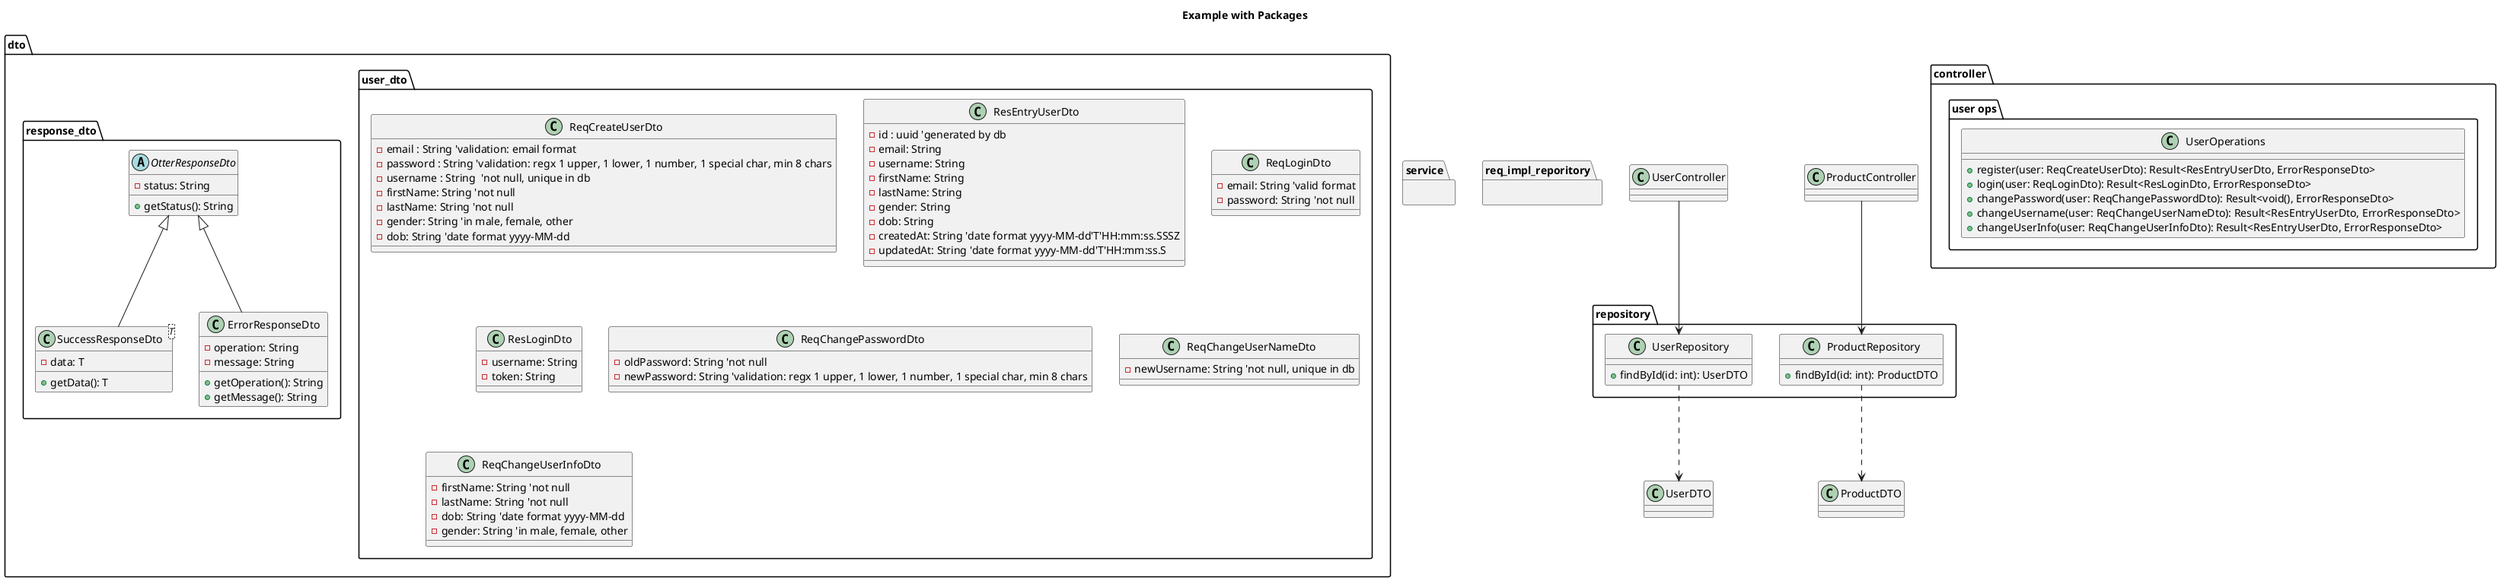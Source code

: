 @startuml "sea-salt-uml"
title Example with Packages

package "dto" {
    package "user_dto" {

        class ReqCreateUserDto{
            - email : String 'validation: email format
            - password : String 'validation: regx 1 upper, 1 lower, 1 number, 1 special char, min 8 chars 
            - username : String  'not null, unique in db
            - firstName: String 'not null
            - lastName: String 'not null
            - gender: String 'in male, female, other
            - dob: String 'date format yyyy-MM-dd
        }

        class ResEntryUserDto{
            - id : uuid 'generated by db
            - email: String
            - username: String
            - firstName: String
            - lastName: String
            - gender: String
            - dob: String
            - createdAt: String 'date format yyyy-MM-dd'T'HH:mm:ss.SSSZ
            - updatedAt: String 'date format yyyy-MM-dd'T'HH:mm:ss.S
        }

        class ReqLoginDto{
            - email: String 'valid format
            - password: String 'not null
        }

        class ResLoginDto{
            - username: String
            - token: String
        }

        class ReqChangePasswordDto{
            - oldPassword: String 'not null
            - newPassword: String 'validation: regx 1 upper, 1 lower, 1 number, 1 special char, min 8 chars
        }

        class ReqChangeUserNameDto{
            - newUsername: String 'not null, unique in db
        }

        class ReqChangeUserInfoDto{
            - firstName: String 'not null
            - lastName: String 'not null
            - dob: String 'date format yyyy-MM-dd
            - gender: String 'in male, female, other
        }
    }

    package "response_dto" {
        abstract class OtterResponseDto {
            - status: String
            + getStatus(): String
         }

        ' Success response subclass with generic T
        class SuccessResponseDto<T> {
            - data: T
            + getData(): T
        }

        ' Error response subclass
        class ErrorResponseDto {
            - operation: String
            - message: String
            + getOperation(): String
            + getMessage(): String
        }
    }
}

package "controller" {
    package "user ops" {
        class UserOperations{
            + register(user: ReqCreateUserDto): Result<ResEntryUserDto, ErrorResponseDto>
            + login(user: ReqLoginDto): Result<ResLoginDto, ErrorResponseDto>
            + changePassword(user: ReqChangePasswordDto): Result<void(), ErrorResponseDto>
            + changeUsername(user: ReqChangeUserNameDto): Result<ResEntryUserDto, ErrorResponseDto>
            + changeUserInfo(user: ReqChangeUserInfoDto): Result<ResEntryUserDto, ErrorResponseDto>
        }
        
    }
    
}

package "service" {

}

package "req_impl_reporitory" {

}

package "repository" {
    class UserRepository {
        + findById(id: int): UserDTO
    }
    class ProductRepository {
        + findById(id: int): ProductDTO
    }
}

' Relationships
UserController --> UserRepository
ProductController --> ProductRepository
UserRepository ..> UserDTO
ProductRepository ..> ProductDTO
OtterResponseDto <|-- SuccessResponseDto
OtterResponseDto <|-- ErrorResponseDto
@enduml
